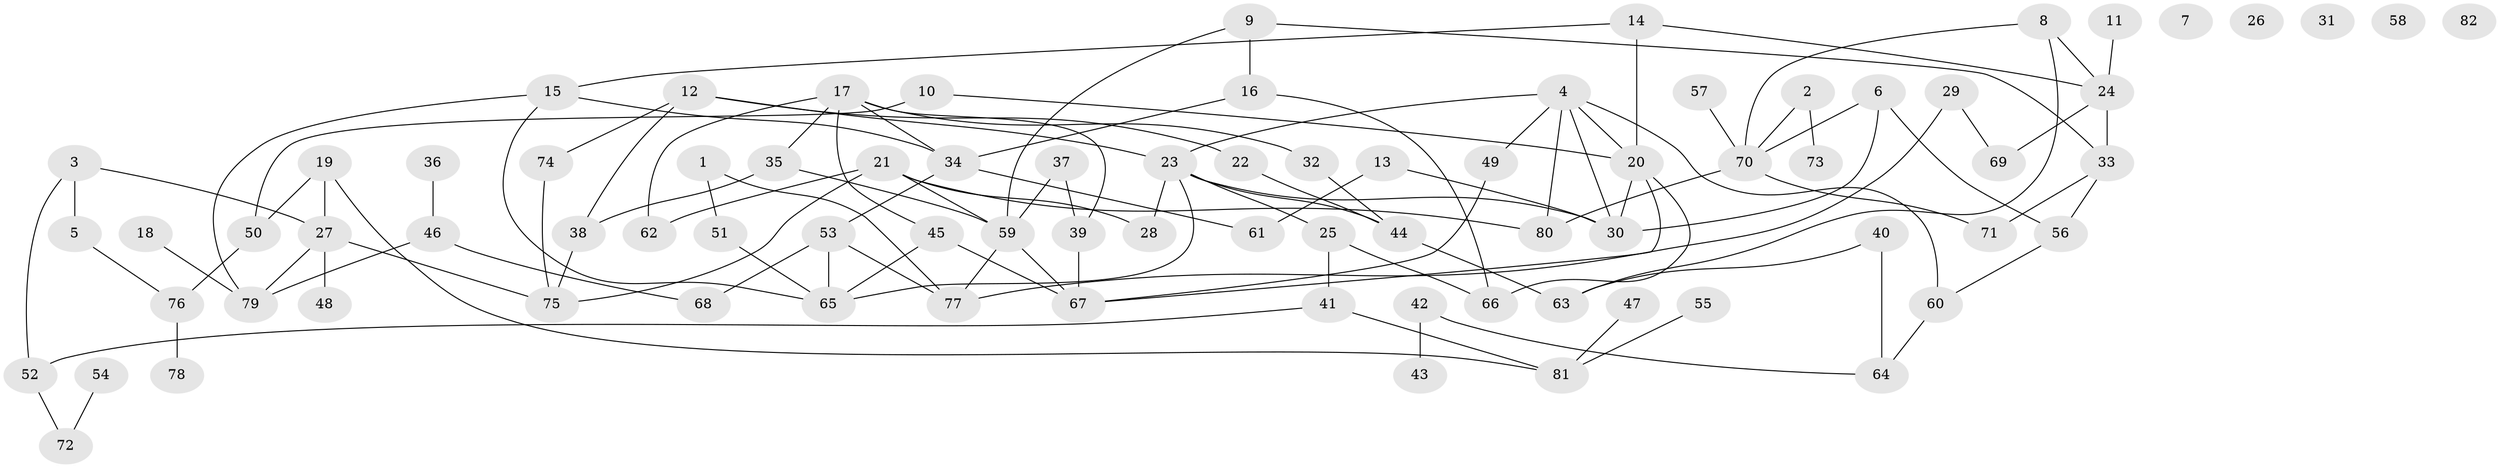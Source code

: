 // coarse degree distribution, {1: 0.15555555555555556, 6: 0.08888888888888889, 3: 0.3111111111111111, 7: 0.08888888888888889, 5: 0.06666666666666667, 4: 0.15555555555555556, 2: 0.1111111111111111, 8: 0.022222222222222223}
// Generated by graph-tools (version 1.1) at 2025/35/03/04/25 23:35:53]
// undirected, 82 vertices, 115 edges
graph export_dot {
  node [color=gray90,style=filled];
  1;
  2;
  3;
  4;
  5;
  6;
  7;
  8;
  9;
  10;
  11;
  12;
  13;
  14;
  15;
  16;
  17;
  18;
  19;
  20;
  21;
  22;
  23;
  24;
  25;
  26;
  27;
  28;
  29;
  30;
  31;
  32;
  33;
  34;
  35;
  36;
  37;
  38;
  39;
  40;
  41;
  42;
  43;
  44;
  45;
  46;
  47;
  48;
  49;
  50;
  51;
  52;
  53;
  54;
  55;
  56;
  57;
  58;
  59;
  60;
  61;
  62;
  63;
  64;
  65;
  66;
  67;
  68;
  69;
  70;
  71;
  72;
  73;
  74;
  75;
  76;
  77;
  78;
  79;
  80;
  81;
  82;
  1 -- 51;
  1 -- 77;
  2 -- 70;
  2 -- 73;
  3 -- 5;
  3 -- 27;
  3 -- 52;
  4 -- 20;
  4 -- 23;
  4 -- 30;
  4 -- 49;
  4 -- 60;
  4 -- 80;
  5 -- 76;
  6 -- 30;
  6 -- 56;
  6 -- 70;
  8 -- 24;
  8 -- 63;
  8 -- 70;
  9 -- 16;
  9 -- 33;
  9 -- 59;
  10 -- 20;
  10 -- 50;
  11 -- 24;
  12 -- 22;
  12 -- 23;
  12 -- 38;
  12 -- 74;
  13 -- 30;
  13 -- 61;
  14 -- 15;
  14 -- 20;
  14 -- 24;
  15 -- 34;
  15 -- 65;
  15 -- 79;
  16 -- 34;
  16 -- 66;
  17 -- 32;
  17 -- 34;
  17 -- 35;
  17 -- 39;
  17 -- 45;
  17 -- 62;
  18 -- 79;
  19 -- 27;
  19 -- 50;
  19 -- 81;
  20 -- 30;
  20 -- 66;
  20 -- 67;
  21 -- 28;
  21 -- 59;
  21 -- 62;
  21 -- 75;
  21 -- 80;
  22 -- 44;
  23 -- 25;
  23 -- 28;
  23 -- 30;
  23 -- 44;
  23 -- 65;
  24 -- 33;
  24 -- 69;
  25 -- 41;
  25 -- 66;
  27 -- 48;
  27 -- 75;
  27 -- 79;
  29 -- 69;
  29 -- 77;
  32 -- 44;
  33 -- 56;
  33 -- 71;
  34 -- 53;
  34 -- 61;
  35 -- 38;
  35 -- 59;
  36 -- 46;
  37 -- 39;
  37 -- 59;
  38 -- 75;
  39 -- 67;
  40 -- 63;
  40 -- 64;
  41 -- 52;
  41 -- 81;
  42 -- 43;
  42 -- 64;
  44 -- 63;
  45 -- 65;
  45 -- 67;
  46 -- 68;
  46 -- 79;
  47 -- 81;
  49 -- 67;
  50 -- 76;
  51 -- 65;
  52 -- 72;
  53 -- 65;
  53 -- 68;
  53 -- 77;
  54 -- 72;
  55 -- 81;
  56 -- 60;
  57 -- 70;
  59 -- 67;
  59 -- 77;
  60 -- 64;
  70 -- 71;
  70 -- 80;
  74 -- 75;
  76 -- 78;
}

